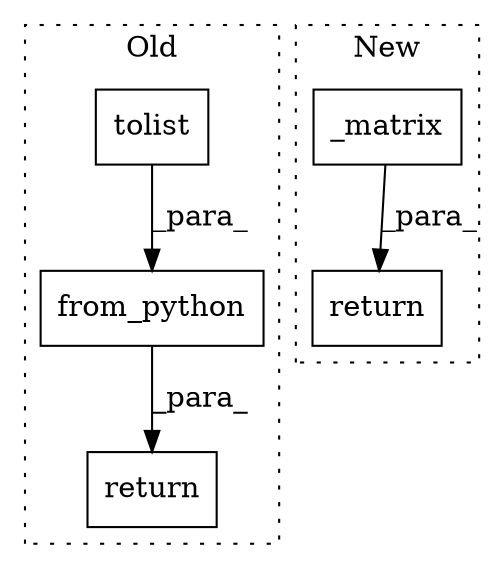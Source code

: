digraph G {
subgraph cluster0 {
1 [label="from_python" a="32" s="19793,19847" l="12,1" shape="box"];
3 [label="return" a="41" s="19786" l="7" shape="box"];
4 [label="tolist" a="32" s="19839" l="8" shape="box"];
label = "Old";
style="dotted";
}
subgraph cluster1 {
2 [label="return" a="41" s="19957" l="7" shape="box"];
5 [label="_matrix" a="32" s="19964,20014" l="8,1" shape="box"];
label = "New";
style="dotted";
}
1 -> 3 [label="_para_"];
4 -> 1 [label="_para_"];
5 -> 2 [label="_para_"];
}